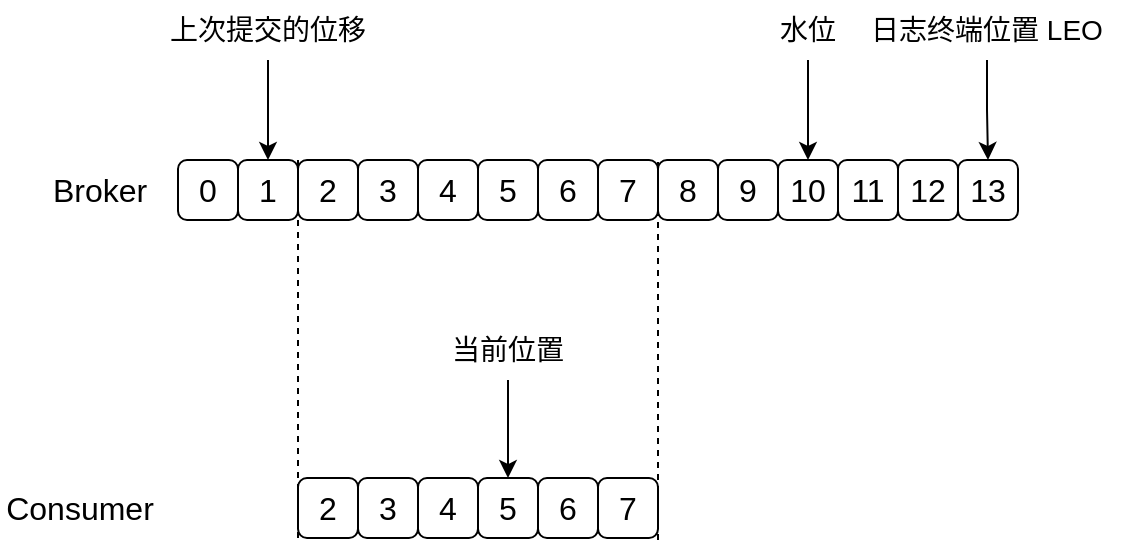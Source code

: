 <mxfile version="12.5.3" type="device"><diagram id="oR0ztmvGIaLTYi7VVyra" name="第 1 页"><mxGraphModel dx="1106" dy="820" grid="1" gridSize="10" guides="1" tooltips="1" connect="1" arrows="1" fold="1" page="1" pageScale="1" pageWidth="827" pageHeight="1169" math="0" shadow="0"><root><mxCell id="0"/><mxCell id="1" parent="0"/><mxCell id="0k0F0_a4NGmJkUZwRRBN-1" value="&lt;font style=&quot;font-size: 16px&quot;&gt;0&lt;/font&gt;" style="rounded=1;whiteSpace=wrap;html=1;" parent="1" vertex="1"><mxGeometry x="200" y="250" width="30" height="30" as="geometry"/></mxCell><mxCell id="0k0F0_a4NGmJkUZwRRBN-3" value="&lt;font style=&quot;font-size: 16px&quot;&gt;1&lt;/font&gt;" style="rounded=1;whiteSpace=wrap;html=1;" parent="1" vertex="1"><mxGeometry x="230" y="250" width="30" height="30" as="geometry"/></mxCell><mxCell id="0k0F0_a4NGmJkUZwRRBN-4" value="&lt;font style=&quot;font-size: 16px&quot;&gt;2&lt;/font&gt;" style="rounded=1;whiteSpace=wrap;html=1;" parent="1" vertex="1"><mxGeometry x="260" y="250" width="30" height="30" as="geometry"/></mxCell><mxCell id="0k0F0_a4NGmJkUZwRRBN-5" value="&lt;font style=&quot;font-size: 16px&quot;&gt;5&lt;/font&gt;" style="rounded=1;whiteSpace=wrap;html=1;" parent="1" vertex="1"><mxGeometry x="350" y="250" width="30" height="30" as="geometry"/></mxCell><mxCell id="0k0F0_a4NGmJkUZwRRBN-6" value="&lt;font style=&quot;font-size: 16px&quot;&gt;4&lt;/font&gt;" style="rounded=1;whiteSpace=wrap;html=1;" parent="1" vertex="1"><mxGeometry x="320" y="250" width="30" height="30" as="geometry"/></mxCell><mxCell id="0k0F0_a4NGmJkUZwRRBN-7" value="&lt;font style=&quot;font-size: 16px&quot;&gt;3&lt;/font&gt;" style="rounded=1;whiteSpace=wrap;html=1;" parent="1" vertex="1"><mxGeometry x="290" y="250" width="30" height="30" as="geometry"/></mxCell><mxCell id="0k0F0_a4NGmJkUZwRRBN-8" value="&lt;font style=&quot;font-size: 16px&quot;&gt;6&lt;/font&gt;" style="rounded=1;whiteSpace=wrap;html=1;" parent="1" vertex="1"><mxGeometry x="380" y="250" width="30" height="30" as="geometry"/></mxCell><mxCell id="0k0F0_a4NGmJkUZwRRBN-9" value="&lt;font style=&quot;font-size: 16px&quot;&gt;7&lt;/font&gt;" style="rounded=1;whiteSpace=wrap;html=1;" parent="1" vertex="1"><mxGeometry x="410" y="250" width="30" height="30" as="geometry"/></mxCell><mxCell id="0k0F0_a4NGmJkUZwRRBN-10" value="&lt;font style=&quot;font-size: 16px&quot;&gt;8&lt;/font&gt;" style="rounded=1;whiteSpace=wrap;html=1;" parent="1" vertex="1"><mxGeometry x="440" y="250" width="30" height="30" as="geometry"/></mxCell><mxCell id="0k0F0_a4NGmJkUZwRRBN-11" value="&lt;font style=&quot;font-size: 16px&quot;&gt;11&lt;/font&gt;" style="rounded=1;whiteSpace=wrap;html=1;" parent="1" vertex="1"><mxGeometry x="530" y="250" width="30" height="30" as="geometry"/></mxCell><mxCell id="0k0F0_a4NGmJkUZwRRBN-12" value="&lt;font style=&quot;font-size: 16px&quot;&gt;10&lt;/font&gt;" style="rounded=1;whiteSpace=wrap;html=1;" parent="1" vertex="1"><mxGeometry x="500" y="250" width="30" height="30" as="geometry"/></mxCell><mxCell id="0k0F0_a4NGmJkUZwRRBN-13" value="&lt;font style=&quot;font-size: 16px&quot;&gt;9&lt;/font&gt;" style="rounded=1;whiteSpace=wrap;html=1;" parent="1" vertex="1"><mxGeometry x="470" y="250" width="30" height="30" as="geometry"/></mxCell><mxCell id="0k0F0_a4NGmJkUZwRRBN-14" value="&lt;font style=&quot;font-size: 16px&quot;&gt;12&lt;/font&gt;" style="rounded=1;whiteSpace=wrap;html=1;" parent="1" vertex="1"><mxGeometry x="560" y="250" width="30" height="30" as="geometry"/></mxCell><mxCell id="0k0F0_a4NGmJkUZwRRBN-15" value="&lt;font style=&quot;font-size: 16px&quot;&gt;13&lt;/font&gt;" style="rounded=1;whiteSpace=wrap;html=1;" parent="1" vertex="1"><mxGeometry x="590" y="250" width="30" height="30" as="geometry"/></mxCell><mxCell id="GNmPTaF23E-Zi_h86hA--3" value="&lt;font style=&quot;font-size: 16px&quot;&gt;2&lt;/font&gt;" style="rounded=1;whiteSpace=wrap;html=1;" parent="1" vertex="1"><mxGeometry x="260" y="409" width="30" height="30" as="geometry"/></mxCell><mxCell id="GNmPTaF23E-Zi_h86hA--4" value="&lt;font style=&quot;font-size: 16px&quot;&gt;5&lt;/font&gt;" style="rounded=1;whiteSpace=wrap;html=1;" parent="1" vertex="1"><mxGeometry x="350" y="409" width="30" height="30" as="geometry"/></mxCell><mxCell id="GNmPTaF23E-Zi_h86hA--5" value="&lt;font style=&quot;font-size: 16px&quot;&gt;4&lt;/font&gt;" style="rounded=1;whiteSpace=wrap;html=1;" parent="1" vertex="1"><mxGeometry x="320" y="409" width="30" height="30" as="geometry"/></mxCell><mxCell id="GNmPTaF23E-Zi_h86hA--6" value="&lt;font style=&quot;font-size: 16px&quot;&gt;3&lt;/font&gt;" style="rounded=1;whiteSpace=wrap;html=1;" parent="1" vertex="1"><mxGeometry x="290" y="409" width="30" height="30" as="geometry"/></mxCell><mxCell id="GNmPTaF23E-Zi_h86hA--7" value="&lt;font style=&quot;font-size: 16px&quot;&gt;6&lt;/font&gt;" style="rounded=1;whiteSpace=wrap;html=1;" parent="1" vertex="1"><mxGeometry x="380" y="409" width="30" height="30" as="geometry"/></mxCell><mxCell id="GNmPTaF23E-Zi_h86hA--8" value="&lt;font style=&quot;font-size: 16px&quot;&gt;7&lt;/font&gt;" style="rounded=1;whiteSpace=wrap;html=1;" parent="1" vertex="1"><mxGeometry x="410" y="409" width="30" height="30" as="geometry"/></mxCell><mxCell id="GNmPTaF23E-Zi_h86hA--16" style="edgeStyle=orthogonalEdgeStyle;rounded=0;orthogonalLoop=1;jettySize=auto;html=1;entryX=0.5;entryY=0;entryDx=0;entryDy=0;" parent="1" source="GNmPTaF23E-Zi_h86hA--15" target="0k0F0_a4NGmJkUZwRRBN-3" edge="1"><mxGeometry relative="1" as="geometry"/></mxCell><mxCell id="GNmPTaF23E-Zi_h86hA--15" value="&lt;font style=&quot;font-size: 14px&quot;&gt;上次提交的位移&lt;/font&gt;" style="text;html=1;strokeColor=none;fillColor=none;align=center;verticalAlign=middle;whiteSpace=wrap;rounded=0;" parent="1" vertex="1"><mxGeometry x="191" y="170" width="108" height="30" as="geometry"/></mxCell><mxCell id="GNmPTaF23E-Zi_h86hA--18" style="edgeStyle=orthogonalEdgeStyle;rounded=0;orthogonalLoop=1;jettySize=auto;html=1;entryX=0.5;entryY=0;entryDx=0;entryDy=0;exitX=0.5;exitY=1;exitDx=0;exitDy=0;" parent="1" source="GNmPTaF23E-Zi_h86hA--17" target="0k0F0_a4NGmJkUZwRRBN-12" edge="1"><mxGeometry relative="1" as="geometry"/></mxCell><mxCell id="GNmPTaF23E-Zi_h86hA--17" value="&lt;font style=&quot;font-size: 14px&quot;&gt;水位&lt;/font&gt;" style="text;html=1;strokeColor=none;fillColor=none;align=center;verticalAlign=middle;whiteSpace=wrap;rounded=0;" parent="1" vertex="1"><mxGeometry x="495" y="170" width="40" height="30" as="geometry"/></mxCell><mxCell id="GNmPTaF23E-Zi_h86hA--20" style="edgeStyle=orthogonalEdgeStyle;rounded=0;orthogonalLoop=1;jettySize=auto;html=1;" parent="1" source="GNmPTaF23E-Zi_h86hA--19" target="0k0F0_a4NGmJkUZwRRBN-15" edge="1"><mxGeometry relative="1" as="geometry"/></mxCell><mxCell id="GNmPTaF23E-Zi_h86hA--19" value="&lt;font style=&quot;font-size: 14px&quot;&gt;日志终端位置 LEO&lt;/font&gt;" style="text;html=1;strokeColor=none;fillColor=none;align=center;verticalAlign=middle;whiteSpace=wrap;rounded=0;" parent="1" vertex="1"><mxGeometry x="535" y="170" width="139" height="30" as="geometry"/></mxCell><mxCell id="GNmPTaF23E-Zi_h86hA--27" value="" style="endArrow=none;html=1;exitX=0;exitY=1;exitDx=0;exitDy=0;dashed=1;" parent="1" source="GNmPTaF23E-Zi_h86hA--3" edge="1"><mxGeometry width="50" height="50" relative="1" as="geometry"><mxPoint x="210" y="300" as="sourcePoint"/><mxPoint x="260" y="250" as="targetPoint"/></mxGeometry></mxCell><mxCell id="GNmPTaF23E-Zi_h86hA--28" value="" style="endArrow=none;html=1;entryX=1;entryY=0;entryDx=0;entryDy=0;dashed=1;" parent="1" target="0k0F0_a4NGmJkUZwRRBN-9" edge="1"><mxGeometry width="50" height="50" relative="1" as="geometry"><mxPoint x="440" y="440" as="sourcePoint"/><mxPoint x="240" y="460" as="targetPoint"/></mxGeometry></mxCell><mxCell id="GNmPTaF23E-Zi_h86hA--29" value="&lt;font style=&quot;font-size: 16px&quot;&gt;Broker&lt;/font&gt;" style="text;html=1;strokeColor=none;fillColor=none;align=center;verticalAlign=middle;whiteSpace=wrap;rounded=0;" parent="1" vertex="1"><mxGeometry x="131" y="250" width="60" height="30" as="geometry"/></mxCell><mxCell id="GNmPTaF23E-Zi_h86hA--30" value="&lt;font style=&quot;font-size: 16px&quot;&gt;Consumer&lt;/font&gt;" style="text;html=1;strokeColor=none;fillColor=none;align=center;verticalAlign=middle;whiteSpace=wrap;rounded=0;" parent="1" vertex="1"><mxGeometry x="111" y="409" width="80" height="30" as="geometry"/></mxCell><mxCell id="7dWd80Lss9QrNtAlVH3m-2" style="edgeStyle=orthogonalEdgeStyle;rounded=0;orthogonalLoop=1;jettySize=auto;html=1;entryX=0.5;entryY=0;entryDx=0;entryDy=0;" edge="1" parent="1" source="7dWd80Lss9QrNtAlVH3m-1" target="GNmPTaF23E-Zi_h86hA--4"><mxGeometry relative="1" as="geometry"/></mxCell><mxCell id="7dWd80Lss9QrNtAlVH3m-1" value="&lt;font style=&quot;font-size: 14px&quot;&gt;当前位置&lt;/font&gt;" style="text;html=1;strokeColor=none;fillColor=none;align=center;verticalAlign=middle;whiteSpace=wrap;rounded=0;" vertex="1" parent="1"><mxGeometry x="325" y="330" width="80" height="30" as="geometry"/></mxCell></root></mxGraphModel></diagram></mxfile>